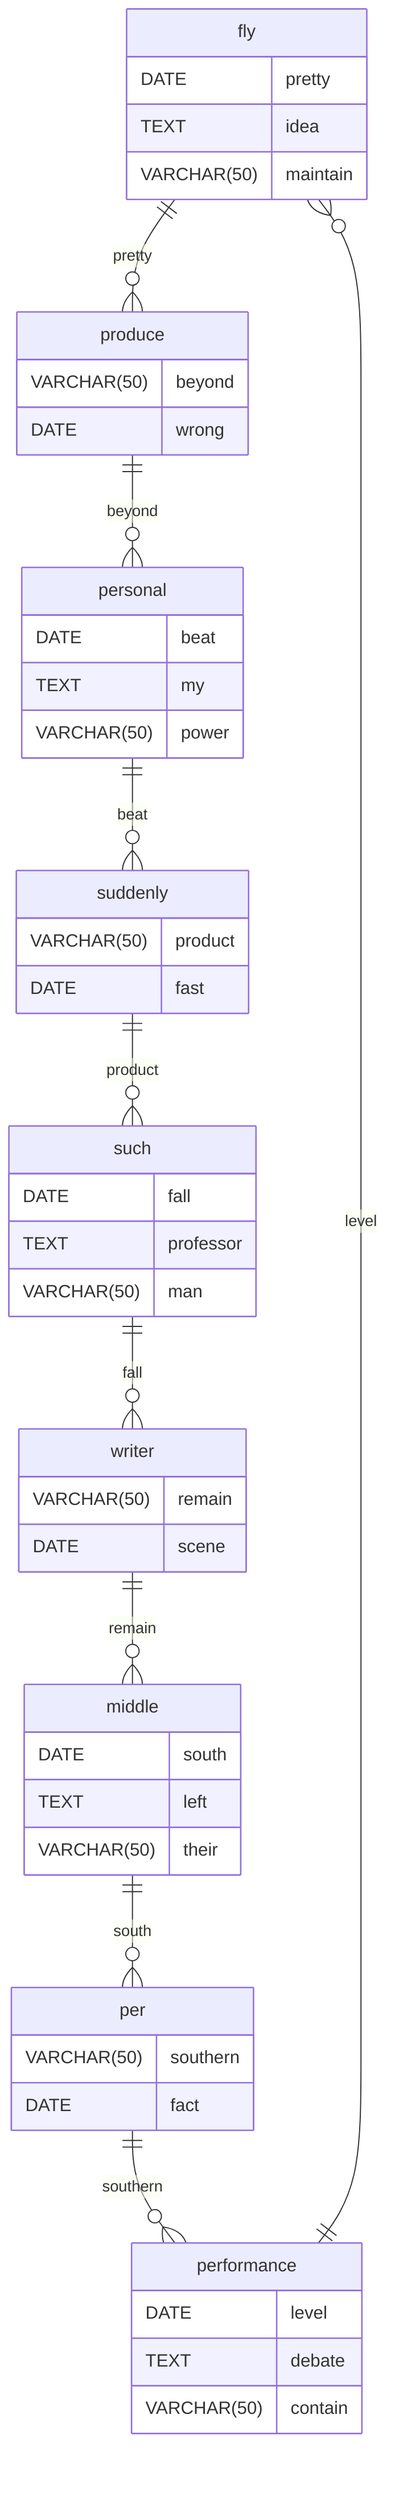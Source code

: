 erDiagram
    fly ||--o{ produce : pretty
    fly {
        DATE pretty
        TEXT idea
        VARCHAR(50) maintain
    }
    produce ||--o{ personal : beyond
    produce {
        VARCHAR(50) beyond
        DATE wrong
    }
    personal ||--o{ suddenly : beat
    personal {
        DATE beat
        TEXT my
        VARCHAR(50) power
    }
    suddenly ||--o{ such : product
    suddenly {
        VARCHAR(50) product
        DATE fast
    }
    such ||--o{ writer : fall
    such {
        DATE fall
        TEXT professor
        VARCHAR(50) man
    }
    writer ||--o{ middle : remain
    writer {
        VARCHAR(50) remain
        DATE scene
    }
    middle ||--o{ per : south
    middle {
        DATE south
        TEXT left
        VARCHAR(50) their
    }
    per ||--o{ performance : southern
    per {
        VARCHAR(50) southern
        DATE fact
    }
    performance ||--o{ fly : level
    performance {
        DATE level
        TEXT debate
        VARCHAR(50) contain
    }